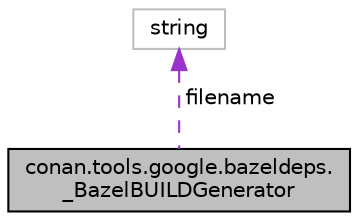 digraph "conan.tools.google.bazeldeps._BazelBUILDGenerator"
{
 // LATEX_PDF_SIZE
  edge [fontname="Helvetica",fontsize="10",labelfontname="Helvetica",labelfontsize="10"];
  node [fontname="Helvetica",fontsize="10",shape=record];
  Node1 [label="conan.tools.google.bazeldeps.\l_BazelBUILDGenerator",height=0.2,width=0.4,color="black", fillcolor="grey75", style="filled", fontcolor="black",tooltip=" "];
  Node2 -> Node1 [dir="back",color="darkorchid3",fontsize="10",style="dashed",label=" filename" ];
  Node2 [label="string",height=0.2,width=0.4,color="grey75", fillcolor="white", style="filled",tooltip=" "];
}
